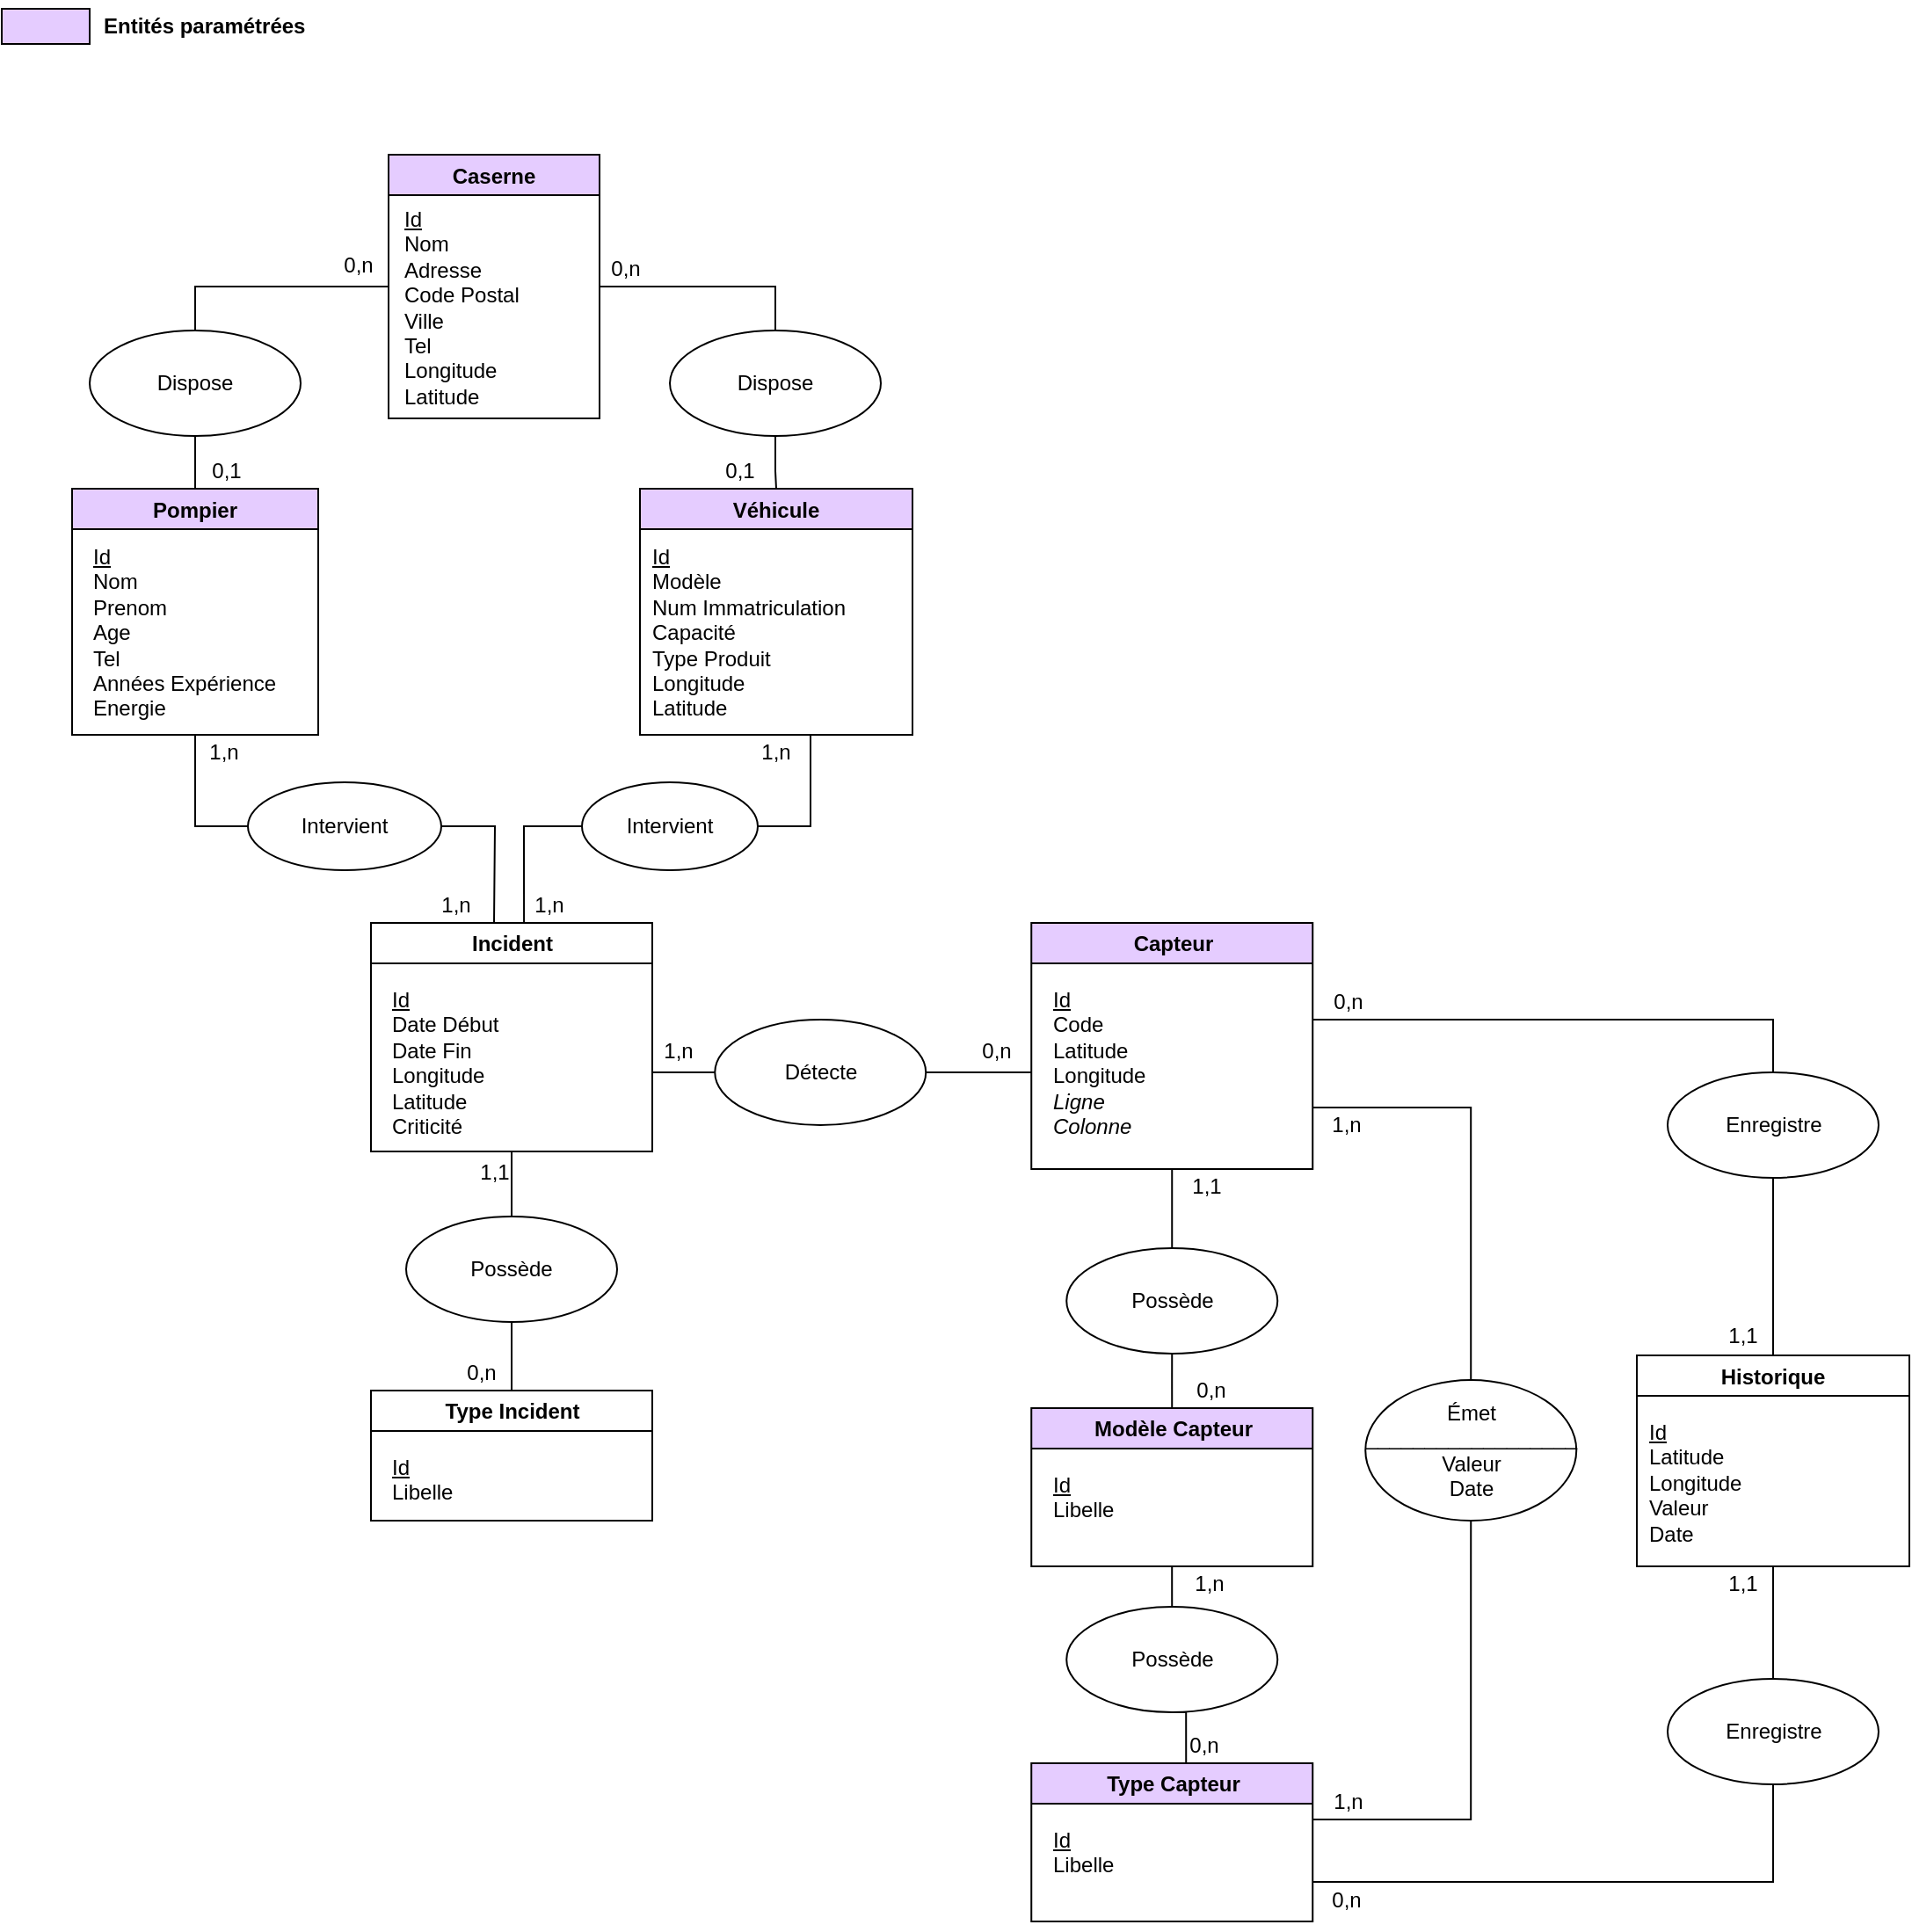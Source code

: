 <mxfile version="15.9.4" type="device"><diagram id="u2Nxqs_oV3LtUsY1vZVY" name="Page-1"><mxGraphModel dx="1102" dy="600" grid="1" gridSize="10" guides="1" tooltips="1" connect="1" arrows="1" fold="1" page="1" pageScale="1" pageWidth="827" pageHeight="1169" math="0" shadow="0"><root><mxCell id="0"/><mxCell id="1" parent="0"/><mxCell id="zqrPinWkNiEjcgO9aKut-8" style="edgeStyle=orthogonalEdgeStyle;rounded=0;orthogonalLoop=1;jettySize=auto;html=1;exitX=1;exitY=0.5;exitDx=0;exitDy=0;entryX=0.5;entryY=0;entryDx=0;entryDy=0;endArrow=none;endFill=0;" parent="1" source="zqrPinWkNiEjcgO9aKut-1" target="zqrPinWkNiEjcgO9aKut-7" edge="1"><mxGeometry relative="1" as="geometry"/></mxCell><mxCell id="zqrPinWkNiEjcgO9aKut-1" value="Caserne" style="swimlane;fillColor=#E5CCFF;" parent="1" vertex="1"><mxGeometry x="230" y="93" width="120" height="150" as="geometry"/></mxCell><mxCell id="zqrPinWkNiEjcgO9aKut-10" value="&lt;div align=&quot;left&quot;&gt;&lt;u&gt;Id&lt;/u&gt;&lt;/div&gt;&lt;div align=&quot;left&quot;&gt;Nom&lt;/div&gt;&lt;div align=&quot;left&quot;&gt;Adresse&lt;/div&gt;&lt;div align=&quot;left&quot;&gt;Code Postal&lt;/div&gt;&lt;div align=&quot;left&quot;&gt;Ville&lt;br&gt;&lt;/div&gt;&lt;div align=&quot;left&quot;&gt;Tel&lt;/div&gt;&lt;div align=&quot;left&quot;&gt;Longitude&lt;/div&gt;&lt;div align=&quot;left&quot;&gt;Latitude&lt;br&gt;&lt;/div&gt;&lt;div align=&quot;left&quot;&gt;&lt;u&gt;&lt;br&gt;&lt;/u&gt;&lt;/div&gt;" style="text;html=1;align=left;verticalAlign=top;resizable=0;points=[];autosize=1;strokeColor=none;fillColor=none;" parent="zqrPinWkNiEjcgO9aKut-1" vertex="1"><mxGeometry x="7" y="23" width="80" height="130" as="geometry"/></mxCell><mxCell id="zqrPinWkNiEjcgO9aKut-2" value="Véhicule" style="swimlane;startSize=23;fillColor=#E5CCFF;" parent="1" vertex="1"><mxGeometry x="373" y="283" width="155" height="140" as="geometry"/></mxCell><mxCell id="zqrPinWkNiEjcgO9aKut-12" value="&lt;div align=&quot;left&quot;&gt;&lt;u&gt;Id&lt;/u&gt;&lt;/div&gt;&lt;div align=&quot;left&quot;&gt;Modèle&lt;/div&gt;&lt;div align=&quot;left&quot;&gt;Num Immatriculation&lt;/div&gt;&lt;div align=&quot;left&quot;&gt;Capacité&lt;/div&gt;&lt;div align=&quot;left&quot;&gt;Type Produit&lt;/div&gt;&lt;div align=&quot;left&quot;&gt;Longitude&lt;/div&gt;&lt;div align=&quot;left&quot;&gt;Latitude&lt;/div&gt;&lt;div align=&quot;left&quot;&gt;&lt;br&gt;&lt;/div&gt;" style="text;html=1;align=left;verticalAlign=top;resizable=0;points=[];autosize=1;strokeColor=none;fillColor=none;" parent="zqrPinWkNiEjcgO9aKut-2" vertex="1"><mxGeometry x="5" y="25" width="120" height="120" as="geometry"/></mxCell><mxCell id="zqrPinWkNiEjcgO9aKut-4" style="edgeStyle=orthogonalEdgeStyle;rounded=0;orthogonalLoop=1;jettySize=auto;html=1;exitX=0.5;exitY=0;exitDx=0;exitDy=0;entryX=0;entryY=0.5;entryDx=0;entryDy=0;endArrow=none;endFill=0;" parent="1" source="zqrPinWkNiEjcgO9aKut-3" target="zqrPinWkNiEjcgO9aKut-1" edge="1"><mxGeometry relative="1" as="geometry"/></mxCell><mxCell id="zqrPinWkNiEjcgO9aKut-5" style="edgeStyle=orthogonalEdgeStyle;rounded=0;orthogonalLoop=1;jettySize=auto;html=1;endArrow=none;endFill=0;" parent="1" source="zqrPinWkNiEjcgO9aKut-3" target="zqrPinWkNiEjcgO9aKut-6" edge="1"><mxGeometry relative="1" as="geometry"><Array as="points"/></mxGeometry></mxCell><mxCell id="zqrPinWkNiEjcgO9aKut-3" value="Dispose" style="ellipse;whiteSpace=wrap;html=1;" parent="1" vertex="1"><mxGeometry x="60" y="193" width="120" height="60" as="geometry"/></mxCell><mxCell id="zqrPinWkNiEjcgO9aKut-6" value="Pompier" style="swimlane;fillColor=#E5CCFF;" parent="1" vertex="1"><mxGeometry x="50" y="283" width="140" height="140" as="geometry"/></mxCell><mxCell id="zqrPinWkNiEjcgO9aKut-11" value="&lt;div align=&quot;left&quot;&gt;&lt;u&gt;Id&lt;/u&gt;&lt;/div&gt;&lt;div align=&quot;left&quot;&gt;Nom&lt;/div&gt;&lt;div align=&quot;left&quot;&gt;Prenom&lt;/div&gt;&lt;div align=&quot;left&quot;&gt;Age&lt;br&gt;&lt;/div&gt;&lt;div&gt;Tel&lt;/div&gt;&lt;div&gt;Années Expérience&lt;br&gt;&lt;/div&gt;&lt;div&gt;Energie&lt;br&gt;&lt;/div&gt;" style="text;html=1;align=left;verticalAlign=top;resizable=0;points=[];autosize=1;strokeColor=none;fillColor=none;" parent="zqrPinWkNiEjcgO9aKut-6" vertex="1"><mxGeometry x="10" y="25" width="120" height="100" as="geometry"/></mxCell><mxCell id="zqrPinWkNiEjcgO9aKut-9" style="edgeStyle=orthogonalEdgeStyle;rounded=0;orthogonalLoop=1;jettySize=auto;html=1;exitX=0.5;exitY=1;exitDx=0;exitDy=0;endArrow=none;endFill=0;" parent="1" source="zqrPinWkNiEjcgO9aKut-7" target="zqrPinWkNiEjcgO9aKut-2" edge="1"><mxGeometry relative="1" as="geometry"/></mxCell><mxCell id="zqrPinWkNiEjcgO9aKut-7" value="Dispose" style="ellipse;whiteSpace=wrap;html=1;" parent="1" vertex="1"><mxGeometry x="390" y="193" width="120" height="60" as="geometry"/></mxCell><mxCell id="zqrPinWkNiEjcgO9aKut-13" value="0,1" style="text;html=1;strokeColor=none;fillColor=none;align=center;verticalAlign=middle;whiteSpace=wrap;rounded=0;fontFamily=Helvetica;fontSize=12;fontColor=default;" parent="1" vertex="1"><mxGeometry x="117.5" y="263" width="40" height="20" as="geometry"/></mxCell><mxCell id="zqrPinWkNiEjcgO9aKut-14" value="0,1" style="text;html=1;strokeColor=none;fillColor=none;align=center;verticalAlign=middle;whiteSpace=wrap;rounded=0;fontFamily=Helvetica;fontSize=12;fontColor=default;" parent="1" vertex="1"><mxGeometry x="410" y="263" width="40" height="20" as="geometry"/></mxCell><mxCell id="zqrPinWkNiEjcgO9aKut-15" value="0,n" style="text;html=1;strokeColor=none;fillColor=none;align=center;verticalAlign=middle;whiteSpace=wrap;rounded=0;fontFamily=Helvetica;fontSize=12;fontColor=default;" parent="1" vertex="1"><mxGeometry x="196" y="143" width="34" height="25" as="geometry"/></mxCell><mxCell id="zqrPinWkNiEjcgO9aKut-16" value="1,n" style="text;html=1;strokeColor=none;fillColor=none;align=center;verticalAlign=middle;whiteSpace=wrap;rounded=0;fontFamily=Helvetica;fontSize=12;fontColor=default;" parent="1" vertex="1"><mxGeometry x="117.5" y="423" width="37" height="20" as="geometry"/></mxCell><mxCell id="zqrPinWkNiEjcgO9aKut-39" style="edgeStyle=orthogonalEdgeStyle;rounded=0;orthogonalLoop=1;jettySize=auto;html=1;entryX=0;entryY=0.5;entryDx=0;entryDy=0;fontFamily=Helvetica;fontSize=12;fontColor=default;endArrow=none;endFill=0;" parent="1" target="zqrPinWkNiEjcgO9aKut-38" edge="1"><mxGeometry relative="1" as="geometry"><mxPoint x="380" y="615" as="sourcePoint"/></mxGeometry></mxCell><mxCell id="zqrPinWkNiEjcgO9aKut-18" value="Incident" style="swimlane;fontFamily=Helvetica;fontSize=12;fontColor=default;fillColor=none;gradientColor=none;html=1;" parent="1" vertex="1"><mxGeometry x="220" y="530" width="160" height="130" as="geometry"/></mxCell><mxCell id="zqrPinWkNiEjcgO9aKut-26" value="&lt;div align=&quot;left&quot;&gt;&lt;u&gt;Id&lt;/u&gt;&lt;/div&gt;&lt;div&gt;Date Début&lt;/div&gt;&lt;div&gt;Date Fin&lt;/div&gt;&lt;div&gt;Longitude&lt;/div&gt;&lt;div&gt;Latitude&lt;br&gt;&lt;/div&gt;&lt;div&gt;Criticité&lt;br&gt;&lt;/div&gt;" style="text;html=1;align=left;verticalAlign=top;resizable=0;points=[];autosize=1;strokeColor=none;fillColor=none;" parent="zqrPinWkNiEjcgO9aKut-18" vertex="1"><mxGeometry x="10" y="30" width="80" height="90" as="geometry"/></mxCell><mxCell id="zqrPinWkNiEjcgO9aKut-24" style="edgeStyle=orthogonalEdgeStyle;rounded=0;orthogonalLoop=1;jettySize=auto;html=1;exitX=0;exitY=0.5;exitDx=0;exitDy=0;entryX=0.5;entryY=1;entryDx=0;entryDy=0;fontFamily=Helvetica;fontSize=12;fontColor=default;endArrow=none;endFill=0;" parent="1" source="zqrPinWkNiEjcgO9aKut-21" target="zqrPinWkNiEjcgO9aKut-6" edge="1"><mxGeometry relative="1" as="geometry"/></mxCell><mxCell id="zqrPinWkNiEjcgO9aKut-25" style="edgeStyle=orthogonalEdgeStyle;rounded=0;orthogonalLoop=1;jettySize=auto;html=1;exitX=1;exitY=0.5;exitDx=0;exitDy=0;fontFamily=Helvetica;fontSize=12;fontColor=default;endArrow=none;endFill=0;" parent="1" source="zqrPinWkNiEjcgO9aKut-21" edge="1"><mxGeometry relative="1" as="geometry"><mxPoint x="290" y="530" as="targetPoint"/></mxGeometry></mxCell><mxCell id="zqrPinWkNiEjcgO9aKut-21" value="Intervient" style="ellipse;whiteSpace=wrap;html=1;" parent="1" vertex="1"><mxGeometry x="150" y="450" width="110" height="50" as="geometry"/></mxCell><mxCell id="Kg1L_UgleApSgsVoe572-38" style="edgeStyle=orthogonalEdgeStyle;rounded=0;orthogonalLoop=1;jettySize=auto;html=1;endArrow=none;endFill=0;entryX=0.5;entryY=0;entryDx=0;entryDy=0;exitX=1;exitY=0.75;exitDx=0;exitDy=0;" parent="1" source="zqrPinWkNiEjcgO9aKut-32" target="Kg1L_UgleApSgsVoe572-36" edge="1"><mxGeometry relative="1" as="geometry"><mxPoint x="893.62" y="770" as="targetPoint"/></mxGeometry></mxCell><mxCell id="zqrPinWkNiEjcgO9aKut-32" value="Capteur" style="swimlane;fontFamily=Helvetica;fontSize=12;fontColor=default;fillColor=#E5CCFF;gradientColor=none;html=1;" parent="1" vertex="1"><mxGeometry x="595.62" y="530" width="160" height="140" as="geometry"/></mxCell><mxCell id="zqrPinWkNiEjcgO9aKut-33" value="&lt;div align=&quot;left&quot;&gt;&lt;u&gt;Id&lt;/u&gt;&lt;/div&gt;&lt;div align=&quot;left&quot;&gt;Code&lt;/div&gt;&lt;div&gt;Latitude&lt;/div&gt;&lt;div&gt;Longitude&lt;/div&gt;&lt;div&gt;&lt;i&gt;Ligne&lt;/i&gt;&lt;/div&gt;&lt;div&gt;&lt;i&gt;Colonne&lt;/i&gt;&lt;/div&gt;&lt;div&gt;&lt;br&gt;&lt;/div&gt;&lt;div&gt;&lt;br&gt;&lt;/div&gt;" style="text;html=1;align=left;verticalAlign=top;resizable=0;points=[];autosize=1;strokeColor=none;fillColor=none;" parent="zqrPinWkNiEjcgO9aKut-32" vertex="1"><mxGeometry x="10" y="30" width="70" height="120" as="geometry"/></mxCell><mxCell id="zqrPinWkNiEjcgO9aKut-34" value="0,n" style="text;html=1;strokeColor=none;fillColor=none;align=center;verticalAlign=middle;whiteSpace=wrap;rounded=0;fontFamily=Helvetica;fontSize=12;fontColor=default;" parent="1" vertex="1"><mxGeometry x="350" y="148" width="30" height="20" as="geometry"/></mxCell><mxCell id="zqrPinWkNiEjcgO9aKut-40" style="edgeStyle=orthogonalEdgeStyle;rounded=0;orthogonalLoop=1;jettySize=auto;html=1;fontFamily=Helvetica;fontSize=12;fontColor=default;endArrow=none;endFill=0;" parent="1" source="zqrPinWkNiEjcgO9aKut-38" edge="1"><mxGeometry relative="1" as="geometry"><mxPoint x="595.62" y="615" as="targetPoint"/></mxGeometry></mxCell><mxCell id="zqrPinWkNiEjcgO9aKut-38" value="Détecte" style="ellipse;whiteSpace=wrap;html=1;" parent="1" vertex="1"><mxGeometry x="415.62" y="585" width="120" height="60" as="geometry"/></mxCell><mxCell id="zqrPinWkNiEjcgO9aKut-42" value="1,n" style="text;html=1;strokeColor=none;fillColor=none;align=center;verticalAlign=middle;whiteSpace=wrap;rounded=0;fontFamily=Helvetica;fontSize=12;fontColor=default;" parent="1" vertex="1"><mxGeometry x="380" y="590" width="30" height="25" as="geometry"/></mxCell><mxCell id="zqrPinWkNiEjcgO9aKut-43" value="0,n" style="text;html=1;strokeColor=none;fillColor=none;align=center;verticalAlign=middle;whiteSpace=wrap;rounded=0;fontFamily=Helvetica;fontSize=12;fontColor=default;" parent="1" vertex="1"><mxGeometry x="555.62" y="590" width="40" height="25" as="geometry"/></mxCell><mxCell id="Kg1L_UgleApSgsVoe572-41" style="edgeStyle=orthogonalEdgeStyle;rounded=0;orthogonalLoop=1;jettySize=auto;html=1;entryX=0.5;entryY=1;entryDx=0;entryDy=0;endArrow=none;endFill=0;" parent="1" source="zqrPinWkNiEjcgO9aKut-46" target="Kg1L_UgleApSgsVoe572-36" edge="1"><mxGeometry relative="1" as="geometry"><Array as="points"><mxPoint x="846" y="1040"/></Array></mxGeometry></mxCell><mxCell id="Tti7ERwYbxZReKMzOqlO-3" style="edgeStyle=orthogonalEdgeStyle;rounded=0;orthogonalLoop=1;jettySize=auto;html=1;exitX=1;exitY=0.75;exitDx=0;exitDy=0;entryX=0.5;entryY=1;entryDx=0;entryDy=0;endArrow=none;endFill=0;" edge="1" parent="1" source="zqrPinWkNiEjcgO9aKut-46" target="Tti7ERwYbxZReKMzOqlO-2"><mxGeometry relative="1" as="geometry"/></mxCell><mxCell id="zqrPinWkNiEjcgO9aKut-46" value="Type Capteur" style="swimlane;fontFamily=Helvetica;fontSize=12;fontColor=default;fillColor=#E5CCFF;gradientColor=none;html=1;" parent="1" vertex="1"><mxGeometry x="595.62" y="1008" width="160" height="90" as="geometry"/></mxCell><mxCell id="zqrPinWkNiEjcgO9aKut-47" value="&lt;div align=&quot;left&quot;&gt;&lt;u&gt;Id&lt;/u&gt;&lt;/div&gt;Libelle&lt;br&gt;&lt;div&gt;&lt;br&gt;&lt;/div&gt;&lt;div&gt;&lt;br&gt;&lt;/div&gt;" style="text;html=1;align=left;verticalAlign=top;resizable=0;points=[];autosize=1;strokeColor=none;fillColor=none;" parent="zqrPinWkNiEjcgO9aKut-46" vertex="1"><mxGeometry x="10" y="30" width="50" height="60" as="geometry"/></mxCell><mxCell id="zqrPinWkNiEjcgO9aKut-49" style="edgeStyle=orthogonalEdgeStyle;rounded=0;orthogonalLoop=1;jettySize=auto;html=1;entryX=0.5;entryY=1;entryDx=0;entryDy=0;fontFamily=Helvetica;fontSize=12;fontColor=default;endArrow=none;endFill=0;" parent="1" source="zqrPinWkNiEjcgO9aKut-48" target="zqrPinWkNiEjcgO9aKut-32" edge="1"><mxGeometry relative="1" as="geometry"/></mxCell><mxCell id="zqrPinWkNiEjcgO9aKut-50" style="edgeStyle=orthogonalEdgeStyle;rounded=0;orthogonalLoop=1;jettySize=auto;html=1;entryX=0.5;entryY=0;entryDx=0;entryDy=0;fontFamily=Helvetica;fontSize=12;fontColor=default;endArrow=none;endFill=0;" parent="1" source="zqrPinWkNiEjcgO9aKut-48" target="Kg1L_UgleApSgsVoe572-1" edge="1"><mxGeometry relative="1" as="geometry"/></mxCell><mxCell id="zqrPinWkNiEjcgO9aKut-48" value="Possède" style="ellipse;whiteSpace=wrap;html=1;" parent="1" vertex="1"><mxGeometry x="615.62" y="715" width="120" height="60" as="geometry"/></mxCell><mxCell id="zqrPinWkNiEjcgO9aKut-51" value="0,n" style="text;html=1;strokeColor=none;fillColor=none;align=center;verticalAlign=middle;whiteSpace=wrap;rounded=0;fontFamily=Helvetica;fontSize=12;fontColor=default;" parent="1" vertex="1"><mxGeometry x="678.12" y="786" width="40" height="20" as="geometry"/></mxCell><mxCell id="zqrPinWkNiEjcgO9aKut-53" value="1,1" style="text;html=1;strokeColor=none;fillColor=none;align=center;verticalAlign=middle;whiteSpace=wrap;rounded=0;fontFamily=Helvetica;fontSize=12;fontColor=default;" parent="1" vertex="1"><mxGeometry x="674.37" y="670" width="42.5" height="20" as="geometry"/></mxCell><mxCell id="zqrPinWkNiEjcgO9aKut-54" value="Historique" style="swimlane;startSize=23;" parent="1" vertex="1"><mxGeometry x="940" y="776" width="155" height="120" as="geometry"/></mxCell><mxCell id="zqrPinWkNiEjcgO9aKut-55" value="&lt;div align=&quot;left&quot;&gt;&lt;u&gt;Id&lt;/u&gt;&lt;/div&gt;&lt;div&gt;&lt;div&gt;Latitude&lt;/div&gt;&lt;div&gt;Longitude&lt;/div&gt;&lt;div&gt;Valeur&lt;/div&gt;&lt;div&gt;Date&lt;/div&gt;&lt;/div&gt;" style="text;html=1;align=left;verticalAlign=top;resizable=0;points=[];autosize=1;strokeColor=none;fillColor=none;" parent="zqrPinWkNiEjcgO9aKut-54" vertex="1"><mxGeometry x="5" y="30" width="70" height="80" as="geometry"/></mxCell><mxCell id="zqrPinWkNiEjcgO9aKut-57" style="edgeStyle=orthogonalEdgeStyle;rounded=0;orthogonalLoop=1;jettySize=auto;html=1;fontFamily=Helvetica;fontSize=12;fontColor=default;endArrow=none;endFill=0;exitX=0.5;exitY=1;exitDx=0;exitDy=0;" parent="1" source="zqrPinWkNiEjcgO9aKut-56" target="zqrPinWkNiEjcgO9aKut-54" edge="1"><mxGeometry relative="1" as="geometry"><mxPoint x="380" y="745" as="targetPoint"/></mxGeometry></mxCell><mxCell id="zqrPinWkNiEjcgO9aKut-58" style="edgeStyle=orthogonalEdgeStyle;rounded=0;orthogonalLoop=1;jettySize=auto;html=1;fontFamily=Helvetica;fontSize=12;fontColor=default;endArrow=none;endFill=0;" parent="1" source="zqrPinWkNiEjcgO9aKut-56" target="zqrPinWkNiEjcgO9aKut-32" edge="1"><mxGeometry relative="1" as="geometry"><mxPoint x="760" y="585" as="targetPoint"/><Array as="points"><mxPoint x="790" y="585"/><mxPoint x="790" y="585"/></Array></mxGeometry></mxCell><mxCell id="zqrPinWkNiEjcgO9aKut-56" value="Enregistre" style="ellipse;whiteSpace=wrap;html=1;" parent="1" vertex="1"><mxGeometry x="957.5" y="615" width="120" height="60" as="geometry"/></mxCell><mxCell id="zqrPinWkNiEjcgO9aKut-59" value="0,n" style="text;html=1;strokeColor=none;fillColor=none;align=center;verticalAlign=middle;whiteSpace=wrap;rounded=0;fontFamily=Helvetica;fontSize=12;fontColor=default;" parent="1" vertex="1"><mxGeometry x="755.62" y="565" width="40" height="20" as="geometry"/></mxCell><mxCell id="zqrPinWkNiEjcgO9aKut-60" value="1,1" style="text;html=1;strokeColor=none;fillColor=none;align=center;verticalAlign=middle;whiteSpace=wrap;rounded=0;fontFamily=Helvetica;fontSize=12;fontColor=default;" parent="1" vertex="1"><mxGeometry x="980" y="755" width="41.25" height="20" as="geometry"/></mxCell><mxCell id="zqrPinWkNiEjcgO9aKut-61" value="" style="rounded=0;whiteSpace=wrap;html=1;fontFamily=Helvetica;fontSize=12;fontColor=default;fillColor=#E5CCFF;gradientColor=none;" parent="1" vertex="1"><mxGeometry x="10" y="10" width="50" height="20" as="geometry"/></mxCell><mxCell id="zqrPinWkNiEjcgO9aKut-62" value="Entités paramétrées" style="text;html=1;strokeColor=none;fillColor=none;align=left;verticalAlign=middle;whiteSpace=wrap;rounded=0;fontFamily=Helvetica;fontSize=12;fontColor=default;fontStyle=1" parent="1" vertex="1"><mxGeometry x="66" y="5" width="140" height="30" as="geometry"/></mxCell><mxCell id="zqrPinWkNiEjcgO9aKut-65" value="1,n" style="text;html=1;strokeColor=none;fillColor=none;align=center;verticalAlign=middle;whiteSpace=wrap;rounded=0;fontFamily=Helvetica;fontSize=12;fontColor=default;" parent="1" vertex="1"><mxGeometry x="250" y="510" width="37" height="20" as="geometry"/></mxCell><mxCell id="zqrPinWkNiEjcgO9aKut-73" style="edgeStyle=orthogonalEdgeStyle;rounded=0;orthogonalLoop=1;jettySize=auto;html=1;exitX=0;exitY=0.5;exitDx=0;exitDy=0;entryX=0.544;entryY=0;entryDx=0;entryDy=0;entryPerimeter=0;fontFamily=Helvetica;fontSize=12;fontColor=default;endArrow=none;endFill=0;" parent="1" source="zqrPinWkNiEjcgO9aKut-72" target="zqrPinWkNiEjcgO9aKut-18" edge="1"><mxGeometry relative="1" as="geometry"/></mxCell><mxCell id="zqrPinWkNiEjcgO9aKut-76" style="edgeStyle=orthogonalEdgeStyle;rounded=0;orthogonalLoop=1;jettySize=auto;html=1;fontFamily=Helvetica;fontSize=12;fontColor=default;endArrow=none;endFill=0;exitX=1;exitY=0.5;exitDx=0;exitDy=0;entryX=1;entryY=1;entryDx=0;entryDy=0;" parent="1" source="zqrPinWkNiEjcgO9aKut-72" target="zqrPinWkNiEjcgO9aKut-2" edge="1"><mxGeometry relative="1" as="geometry"><mxPoint x="510" y="420" as="targetPoint"/><Array as="points"><mxPoint x="470" y="475"/><mxPoint x="470" y="423"/></Array></mxGeometry></mxCell><mxCell id="zqrPinWkNiEjcgO9aKut-72" value="Intervient" style="ellipse;whiteSpace=wrap;html=1;" parent="1" vertex="1"><mxGeometry x="340" y="450" width="100" height="50" as="geometry"/></mxCell><mxCell id="zqrPinWkNiEjcgO9aKut-74" value="1,n" style="text;html=1;strokeColor=none;fillColor=none;align=center;verticalAlign=middle;whiteSpace=wrap;rounded=0;fontFamily=Helvetica;fontSize=12;fontColor=default;" parent="1" vertex="1"><mxGeometry x="303" y="510" width="37" height="20" as="geometry"/></mxCell><mxCell id="zqrPinWkNiEjcgO9aKut-63" value="1,n" style="text;html=1;strokeColor=none;fillColor=none;align=center;verticalAlign=middle;whiteSpace=wrap;rounded=0;fontFamily=Helvetica;fontSize=12;fontColor=default;" parent="1" vertex="1"><mxGeometry x="431.5" y="423" width="37" height="20" as="geometry"/></mxCell><mxCell id="Kg1L_UgleApSgsVoe572-6" style="edgeStyle=orthogonalEdgeStyle;rounded=0;orthogonalLoop=1;jettySize=auto;html=1;entryX=0.5;entryY=0;entryDx=0;entryDy=0;endArrow=none;endFill=0;" parent="1" source="Kg1L_UgleApSgsVoe572-1" target="Kg1L_UgleApSgsVoe572-5" edge="1"><mxGeometry relative="1" as="geometry"/></mxCell><mxCell id="Kg1L_UgleApSgsVoe572-1" value="&lt;div&gt;Modèle Capteur&lt;/div&gt;" style="swimlane;fontFamily=Helvetica;fontSize=12;fontColor=default;fillColor=#E5CCFF;gradientColor=none;html=1;" parent="1" vertex="1"><mxGeometry x="595.62" y="806" width="160" height="90" as="geometry"/></mxCell><mxCell id="Kg1L_UgleApSgsVoe572-2" value="&lt;div align=&quot;left&quot;&gt;&lt;u&gt;Id&lt;/u&gt;&lt;/div&gt;Libelle&lt;br&gt;&lt;div&gt;&lt;br&gt;&lt;/div&gt;&lt;div&gt;&lt;br&gt;&lt;/div&gt;" style="text;html=1;align=left;verticalAlign=top;resizable=0;points=[];autosize=1;strokeColor=none;fillColor=none;" parent="Kg1L_UgleApSgsVoe572-1" vertex="1"><mxGeometry x="10" y="30" width="50" height="60" as="geometry"/></mxCell><mxCell id="Kg1L_UgleApSgsVoe572-7" style="edgeStyle=orthogonalEdgeStyle;rounded=0;orthogonalLoop=1;jettySize=auto;html=1;entryX=0.55;entryY=0;entryDx=0;entryDy=0;entryPerimeter=0;endArrow=none;endFill=0;" parent="1" target="zqrPinWkNiEjcgO9aKut-46" edge="1"><mxGeometry relative="1" as="geometry"><mxPoint x="675.62" y="979" as="sourcePoint"/><mxPoint x="672.62" y="1019" as="targetPoint"/></mxGeometry></mxCell><mxCell id="Kg1L_UgleApSgsVoe572-5" value="Possède" style="ellipse;whiteSpace=wrap;html=1;" parent="1" vertex="1"><mxGeometry x="615.62" y="919" width="120" height="60" as="geometry"/></mxCell><mxCell id="Kg1L_UgleApSgsVoe572-8" value="0,n" style="text;html=1;strokeColor=none;fillColor=none;align=center;verticalAlign=middle;whiteSpace=wrap;rounded=0;fontFamily=Helvetica;fontSize=12;fontColor=default;" parent="1" vertex="1"><mxGeometry x="674.37" y="988" width="40" height="20" as="geometry"/></mxCell><mxCell id="Kg1L_UgleApSgsVoe572-10" value="1,n" style="text;html=1;strokeColor=none;fillColor=none;align=center;verticalAlign=middle;whiteSpace=wrap;rounded=0;fontFamily=Helvetica;fontSize=12;fontColor=default;" parent="1" vertex="1"><mxGeometry x="676.87" y="896" width="40" height="20" as="geometry"/></mxCell><mxCell id="Kg1L_UgleApSgsVoe572-36" value="&lt;div&gt;Émet&lt;/div&gt;&lt;div&gt;__________________&lt;/div&gt;&lt;div&gt;Valeur&lt;/div&gt;&lt;div&gt;Date&lt;br&gt;&lt;/div&gt;" style="ellipse;whiteSpace=wrap;html=1;" parent="1" vertex="1"><mxGeometry x="785.62" y="790" width="120" height="80" as="geometry"/></mxCell><mxCell id="Kg1L_UgleApSgsVoe572-42" value="1,n" style="text;html=1;strokeColor=none;fillColor=none;align=center;verticalAlign=middle;whiteSpace=wrap;rounded=0;fontFamily=Helvetica;fontSize=12;fontColor=default;" parent="1" vertex="1"><mxGeometry x="754.62" y="635" width="40" height="20" as="geometry"/></mxCell><mxCell id="Kg1L_UgleApSgsVoe572-47" value="1,n" style="text;html=1;strokeColor=none;fillColor=none;align=center;verticalAlign=middle;whiteSpace=wrap;rounded=0;fontFamily=Helvetica;fontSize=12;fontColor=default;" parent="1" vertex="1"><mxGeometry x="755.62" y="1020" width="40" height="20" as="geometry"/></mxCell><mxCell id="Kg1L_UgleApSgsVoe572-51" value="Type Incident" style="swimlane;fontFamily=Helvetica;fontSize=12;fontColor=default;fillColor=none;gradientColor=none;html=1;" parent="1" vertex="1"><mxGeometry x="220" y="796" width="160" height="74" as="geometry"/></mxCell><mxCell id="Kg1L_UgleApSgsVoe572-52" value="&lt;div align=&quot;left&quot;&gt;&lt;u&gt;Id&lt;/u&gt;&lt;/div&gt;Libelle" style="text;html=1;align=left;verticalAlign=top;resizable=0;points=[];autosize=1;strokeColor=none;fillColor=none;" parent="Kg1L_UgleApSgsVoe572-51" vertex="1"><mxGeometry x="10" y="30" width="50" height="30" as="geometry"/></mxCell><mxCell id="Kg1L_UgleApSgsVoe572-55" style="edgeStyle=orthogonalEdgeStyle;rounded=0;orthogonalLoop=1;jettySize=auto;html=1;entryX=0.5;entryY=1;entryDx=0;entryDy=0;endArrow=none;endFill=0;" parent="1" source="Kg1L_UgleApSgsVoe572-53" target="zqrPinWkNiEjcgO9aKut-18" edge="1"><mxGeometry relative="1" as="geometry"/></mxCell><mxCell id="Kg1L_UgleApSgsVoe572-56" style="edgeStyle=orthogonalEdgeStyle;rounded=0;orthogonalLoop=1;jettySize=auto;html=1;entryX=0.5;entryY=0;entryDx=0;entryDy=0;endArrow=none;endFill=0;" parent="1" source="Kg1L_UgleApSgsVoe572-53" target="Kg1L_UgleApSgsVoe572-51" edge="1"><mxGeometry relative="1" as="geometry"/></mxCell><mxCell id="Kg1L_UgleApSgsVoe572-53" value="Possède" style="ellipse;whiteSpace=wrap;html=1;" parent="1" vertex="1"><mxGeometry x="240" y="697" width="120" height="60" as="geometry"/></mxCell><mxCell id="Kg1L_UgleApSgsVoe572-57" value="1,1" style="text;html=1;strokeColor=none;fillColor=none;align=center;verticalAlign=middle;whiteSpace=wrap;rounded=0;fontFamily=Helvetica;fontSize=12;fontColor=default;" parent="1" vertex="1"><mxGeometry x="268.75" y="662" width="42.5" height="20" as="geometry"/></mxCell><mxCell id="Kg1L_UgleApSgsVoe572-58" value="0,n" style="text;html=1;strokeColor=none;fillColor=none;align=center;verticalAlign=middle;whiteSpace=wrap;rounded=0;fontFamily=Helvetica;fontSize=12;fontColor=default;" parent="1" vertex="1"><mxGeometry x="263" y="776" width="40" height="20" as="geometry"/></mxCell><mxCell id="Tti7ERwYbxZReKMzOqlO-4" style="edgeStyle=orthogonalEdgeStyle;rounded=0;orthogonalLoop=1;jettySize=auto;html=1;entryX=0.5;entryY=1;entryDx=0;entryDy=0;endArrow=none;endFill=0;" edge="1" parent="1" source="Tti7ERwYbxZReKMzOqlO-2" target="zqrPinWkNiEjcgO9aKut-54"><mxGeometry relative="1" as="geometry"/></mxCell><mxCell id="Tti7ERwYbxZReKMzOqlO-2" value="Enregistre" style="ellipse;whiteSpace=wrap;html=1;" vertex="1" parent="1"><mxGeometry x="957.5" y="960" width="120" height="60" as="geometry"/></mxCell><mxCell id="Tti7ERwYbxZReKMzOqlO-5" value="1,1" style="text;html=1;strokeColor=none;fillColor=none;align=center;verticalAlign=middle;whiteSpace=wrap;rounded=0;fontFamily=Helvetica;fontSize=12;fontColor=default;" vertex="1" parent="1"><mxGeometry x="980" y="896" width="41.25" height="20" as="geometry"/></mxCell><mxCell id="Tti7ERwYbxZReKMzOqlO-7" value="0,n" style="text;html=1;strokeColor=none;fillColor=none;align=center;verticalAlign=middle;whiteSpace=wrap;rounded=0;fontFamily=Helvetica;fontSize=12;fontColor=default;" vertex="1" parent="1"><mxGeometry x="754.62" y="1076" width="40" height="20" as="geometry"/></mxCell></root></mxGraphModel></diagram></mxfile>